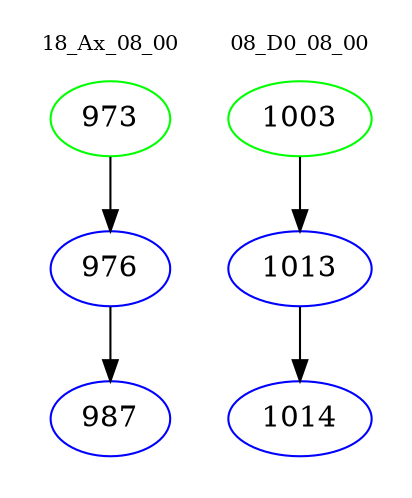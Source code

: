 digraph{
subgraph cluster_0 {
color = white
label = "18_Ax_08_00";
fontsize=10;
T0_973 [label="973", color="green"]
T0_973 -> T0_976 [color="black"]
T0_976 [label="976", color="blue"]
T0_976 -> T0_987 [color="black"]
T0_987 [label="987", color="blue"]
}
subgraph cluster_1 {
color = white
label = "08_D0_08_00";
fontsize=10;
T1_1003 [label="1003", color="green"]
T1_1003 -> T1_1013 [color="black"]
T1_1013 [label="1013", color="blue"]
T1_1013 -> T1_1014 [color="black"]
T1_1014 [label="1014", color="blue"]
}
}
